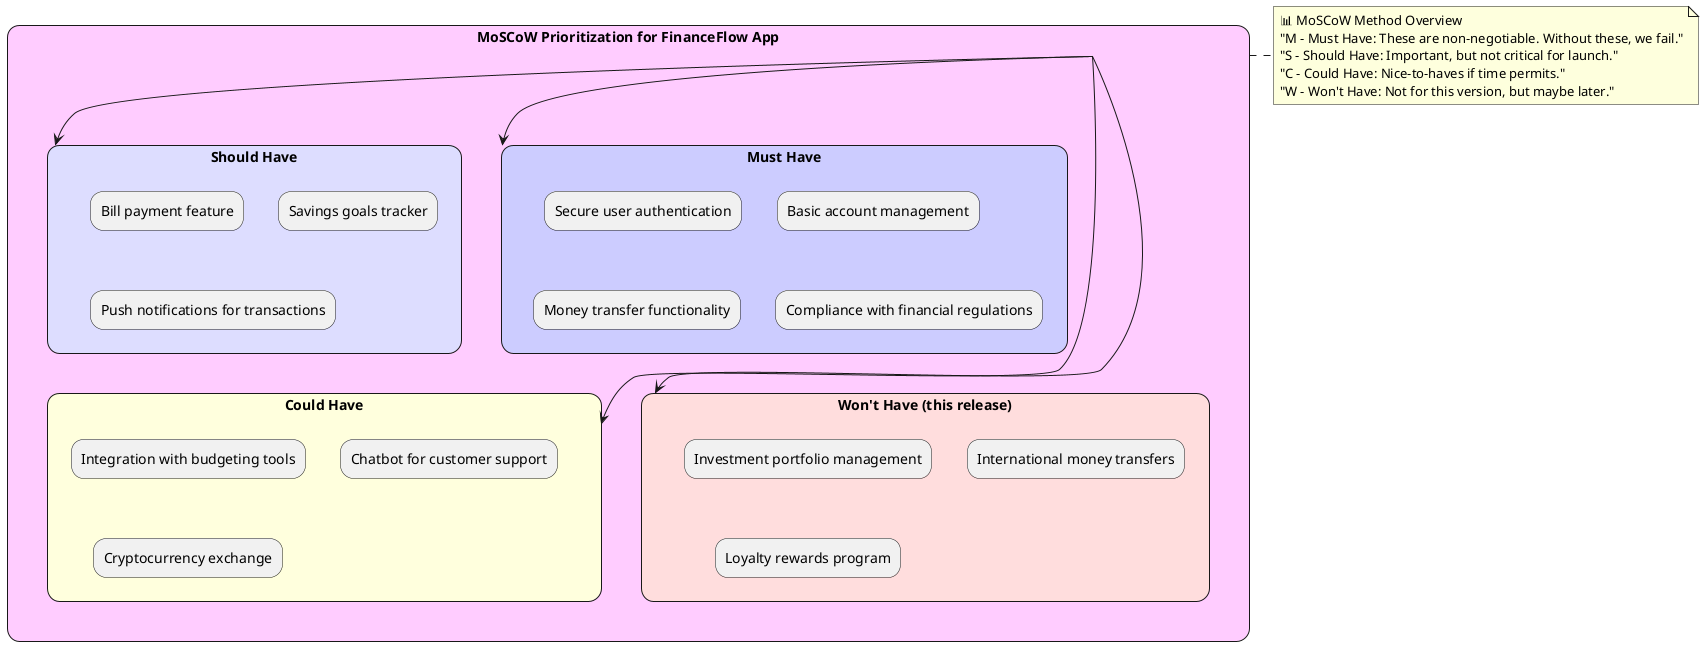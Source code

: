@startuml
skinparam rectangle {
    roundCorner 25
}

rectangle "MoSCoW Prioritization for FinanceFlow App" as A #FFCCFF {
    rectangle "Must Have" as B #CCCCFF {
        rectangle "Secure user authentication" as B1
        rectangle "Basic account management" as B2
        rectangle "Money transfer functionality" as B3
        rectangle "Compliance with financial regulations" as B4
    }
    rectangle "Should Have" as C #DDDDFF {
        rectangle "Bill payment feature" as C1
        rectangle "Savings goals tracker" as C2
        rectangle "Push notifications for transactions" as C3
    }
    rectangle "Could Have" as D #FFFFDD {
        rectangle "Integration with budgeting tools" as D1
        rectangle "Chatbot for customer support" as D2
        rectangle "Cryptocurrency exchange" as D3
    }
    rectangle "Won't Have (this release)" as E #FFDDDD {
        rectangle "Investment portfolio management" as E1
        rectangle "International money transfers" as E2
        rectangle "Loyalty rewards program" as E3
    }
}

A -down-> B
A -down-> C
A -down-> D
A -down-> E

note right of A
    📊 MoSCoW Method Overview
    "M - Must Have: These are non-negotiable. Without these, we fail."
    "S - Should Have: Important, but not critical for launch."
    "C - Could Have: Nice-to-haves if time permits."
    "W - Won't Have: Not for this version, but maybe later."
end note
@enduml